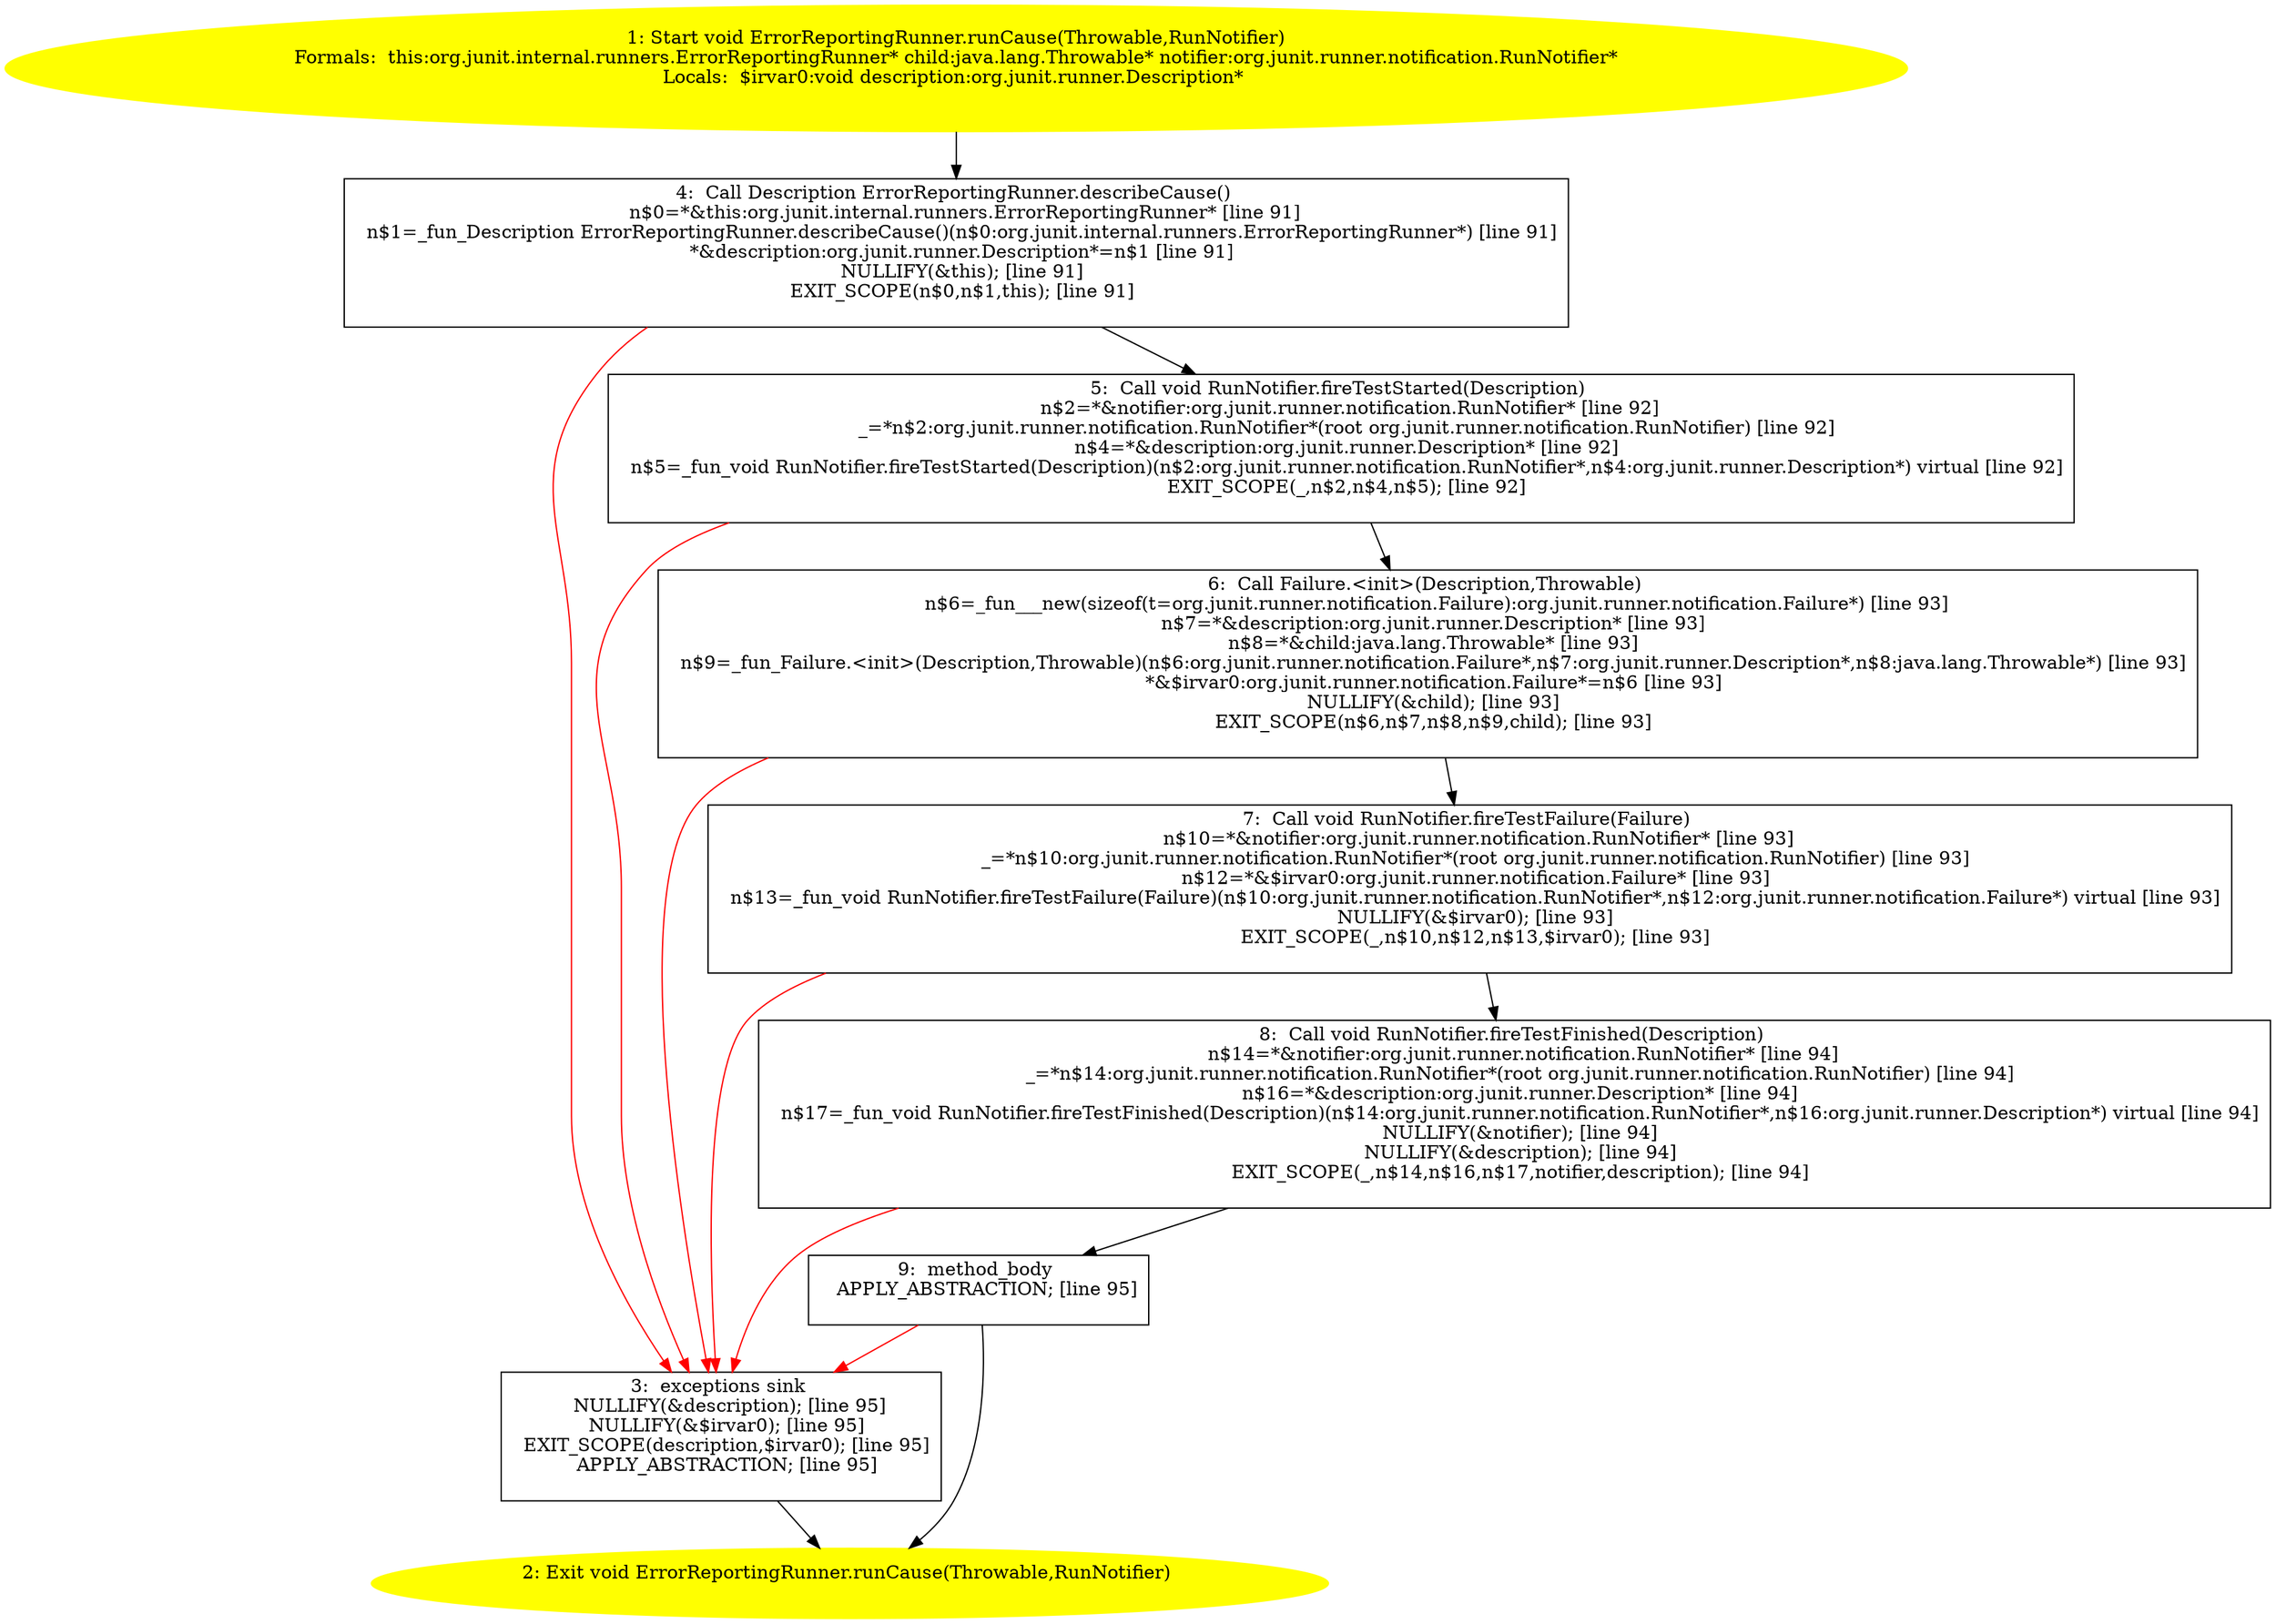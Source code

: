 /* @generated */
digraph cfg {
"org.junit.internal.runners.ErrorReportingRunner.runCause(java.lang.Throwable,org.junit.runner.notifi.841c1b3a49594de89556443093b6089f_1" [label="1: Start void ErrorReportingRunner.runCause(Throwable,RunNotifier)\nFormals:  this:org.junit.internal.runners.ErrorReportingRunner* child:java.lang.Throwable* notifier:org.junit.runner.notification.RunNotifier*\nLocals:  $irvar0:void description:org.junit.runner.Description* \n  " color=yellow style=filled]
	

	 "org.junit.internal.runners.ErrorReportingRunner.runCause(java.lang.Throwable,org.junit.runner.notifi.841c1b3a49594de89556443093b6089f_1" -> "org.junit.internal.runners.ErrorReportingRunner.runCause(java.lang.Throwable,org.junit.runner.notifi.841c1b3a49594de89556443093b6089f_4" ;
"org.junit.internal.runners.ErrorReportingRunner.runCause(java.lang.Throwable,org.junit.runner.notifi.841c1b3a49594de89556443093b6089f_2" [label="2: Exit void ErrorReportingRunner.runCause(Throwable,RunNotifier) \n  " color=yellow style=filled]
	

"org.junit.internal.runners.ErrorReportingRunner.runCause(java.lang.Throwable,org.junit.runner.notifi.841c1b3a49594de89556443093b6089f_3" [label="3:  exceptions sink \n   NULLIFY(&description); [line 95]\n  NULLIFY(&$irvar0); [line 95]\n  EXIT_SCOPE(description,$irvar0); [line 95]\n  APPLY_ABSTRACTION; [line 95]\n " shape="box"]
	

	 "org.junit.internal.runners.ErrorReportingRunner.runCause(java.lang.Throwable,org.junit.runner.notifi.841c1b3a49594de89556443093b6089f_3" -> "org.junit.internal.runners.ErrorReportingRunner.runCause(java.lang.Throwable,org.junit.runner.notifi.841c1b3a49594de89556443093b6089f_2" ;
"org.junit.internal.runners.ErrorReportingRunner.runCause(java.lang.Throwable,org.junit.runner.notifi.841c1b3a49594de89556443093b6089f_4" [label="4:  Call Description ErrorReportingRunner.describeCause() \n   n$0=*&this:org.junit.internal.runners.ErrorReportingRunner* [line 91]\n  n$1=_fun_Description ErrorReportingRunner.describeCause()(n$0:org.junit.internal.runners.ErrorReportingRunner*) [line 91]\n  *&description:org.junit.runner.Description*=n$1 [line 91]\n  NULLIFY(&this); [line 91]\n  EXIT_SCOPE(n$0,n$1,this); [line 91]\n " shape="box"]
	

	 "org.junit.internal.runners.ErrorReportingRunner.runCause(java.lang.Throwable,org.junit.runner.notifi.841c1b3a49594de89556443093b6089f_4" -> "org.junit.internal.runners.ErrorReportingRunner.runCause(java.lang.Throwable,org.junit.runner.notifi.841c1b3a49594de89556443093b6089f_5" ;
	 "org.junit.internal.runners.ErrorReportingRunner.runCause(java.lang.Throwable,org.junit.runner.notifi.841c1b3a49594de89556443093b6089f_4" -> "org.junit.internal.runners.ErrorReportingRunner.runCause(java.lang.Throwable,org.junit.runner.notifi.841c1b3a49594de89556443093b6089f_3" [color="red" ];
"org.junit.internal.runners.ErrorReportingRunner.runCause(java.lang.Throwable,org.junit.runner.notifi.841c1b3a49594de89556443093b6089f_5" [label="5:  Call void RunNotifier.fireTestStarted(Description) \n   n$2=*&notifier:org.junit.runner.notification.RunNotifier* [line 92]\n  _=*n$2:org.junit.runner.notification.RunNotifier*(root org.junit.runner.notification.RunNotifier) [line 92]\n  n$4=*&description:org.junit.runner.Description* [line 92]\n  n$5=_fun_void RunNotifier.fireTestStarted(Description)(n$2:org.junit.runner.notification.RunNotifier*,n$4:org.junit.runner.Description*) virtual [line 92]\n  EXIT_SCOPE(_,n$2,n$4,n$5); [line 92]\n " shape="box"]
	

	 "org.junit.internal.runners.ErrorReportingRunner.runCause(java.lang.Throwable,org.junit.runner.notifi.841c1b3a49594de89556443093b6089f_5" -> "org.junit.internal.runners.ErrorReportingRunner.runCause(java.lang.Throwable,org.junit.runner.notifi.841c1b3a49594de89556443093b6089f_6" ;
	 "org.junit.internal.runners.ErrorReportingRunner.runCause(java.lang.Throwable,org.junit.runner.notifi.841c1b3a49594de89556443093b6089f_5" -> "org.junit.internal.runners.ErrorReportingRunner.runCause(java.lang.Throwable,org.junit.runner.notifi.841c1b3a49594de89556443093b6089f_3" [color="red" ];
"org.junit.internal.runners.ErrorReportingRunner.runCause(java.lang.Throwable,org.junit.runner.notifi.841c1b3a49594de89556443093b6089f_6" [label="6:  Call Failure.<init>(Description,Throwable) \n   n$6=_fun___new(sizeof(t=org.junit.runner.notification.Failure):org.junit.runner.notification.Failure*) [line 93]\n  n$7=*&description:org.junit.runner.Description* [line 93]\n  n$8=*&child:java.lang.Throwable* [line 93]\n  n$9=_fun_Failure.<init>(Description,Throwable)(n$6:org.junit.runner.notification.Failure*,n$7:org.junit.runner.Description*,n$8:java.lang.Throwable*) [line 93]\n  *&$irvar0:org.junit.runner.notification.Failure*=n$6 [line 93]\n  NULLIFY(&child); [line 93]\n  EXIT_SCOPE(n$6,n$7,n$8,n$9,child); [line 93]\n " shape="box"]
	

	 "org.junit.internal.runners.ErrorReportingRunner.runCause(java.lang.Throwable,org.junit.runner.notifi.841c1b3a49594de89556443093b6089f_6" -> "org.junit.internal.runners.ErrorReportingRunner.runCause(java.lang.Throwable,org.junit.runner.notifi.841c1b3a49594de89556443093b6089f_7" ;
	 "org.junit.internal.runners.ErrorReportingRunner.runCause(java.lang.Throwable,org.junit.runner.notifi.841c1b3a49594de89556443093b6089f_6" -> "org.junit.internal.runners.ErrorReportingRunner.runCause(java.lang.Throwable,org.junit.runner.notifi.841c1b3a49594de89556443093b6089f_3" [color="red" ];
"org.junit.internal.runners.ErrorReportingRunner.runCause(java.lang.Throwable,org.junit.runner.notifi.841c1b3a49594de89556443093b6089f_7" [label="7:  Call void RunNotifier.fireTestFailure(Failure) \n   n$10=*&notifier:org.junit.runner.notification.RunNotifier* [line 93]\n  _=*n$10:org.junit.runner.notification.RunNotifier*(root org.junit.runner.notification.RunNotifier) [line 93]\n  n$12=*&$irvar0:org.junit.runner.notification.Failure* [line 93]\n  n$13=_fun_void RunNotifier.fireTestFailure(Failure)(n$10:org.junit.runner.notification.RunNotifier*,n$12:org.junit.runner.notification.Failure*) virtual [line 93]\n  NULLIFY(&$irvar0); [line 93]\n  EXIT_SCOPE(_,n$10,n$12,n$13,$irvar0); [line 93]\n " shape="box"]
	

	 "org.junit.internal.runners.ErrorReportingRunner.runCause(java.lang.Throwable,org.junit.runner.notifi.841c1b3a49594de89556443093b6089f_7" -> "org.junit.internal.runners.ErrorReportingRunner.runCause(java.lang.Throwable,org.junit.runner.notifi.841c1b3a49594de89556443093b6089f_8" ;
	 "org.junit.internal.runners.ErrorReportingRunner.runCause(java.lang.Throwable,org.junit.runner.notifi.841c1b3a49594de89556443093b6089f_7" -> "org.junit.internal.runners.ErrorReportingRunner.runCause(java.lang.Throwable,org.junit.runner.notifi.841c1b3a49594de89556443093b6089f_3" [color="red" ];
"org.junit.internal.runners.ErrorReportingRunner.runCause(java.lang.Throwable,org.junit.runner.notifi.841c1b3a49594de89556443093b6089f_8" [label="8:  Call void RunNotifier.fireTestFinished(Description) \n   n$14=*&notifier:org.junit.runner.notification.RunNotifier* [line 94]\n  _=*n$14:org.junit.runner.notification.RunNotifier*(root org.junit.runner.notification.RunNotifier) [line 94]\n  n$16=*&description:org.junit.runner.Description* [line 94]\n  n$17=_fun_void RunNotifier.fireTestFinished(Description)(n$14:org.junit.runner.notification.RunNotifier*,n$16:org.junit.runner.Description*) virtual [line 94]\n  NULLIFY(&notifier); [line 94]\n  NULLIFY(&description); [line 94]\n  EXIT_SCOPE(_,n$14,n$16,n$17,notifier,description); [line 94]\n " shape="box"]
	

	 "org.junit.internal.runners.ErrorReportingRunner.runCause(java.lang.Throwable,org.junit.runner.notifi.841c1b3a49594de89556443093b6089f_8" -> "org.junit.internal.runners.ErrorReportingRunner.runCause(java.lang.Throwable,org.junit.runner.notifi.841c1b3a49594de89556443093b6089f_9" ;
	 "org.junit.internal.runners.ErrorReportingRunner.runCause(java.lang.Throwable,org.junit.runner.notifi.841c1b3a49594de89556443093b6089f_8" -> "org.junit.internal.runners.ErrorReportingRunner.runCause(java.lang.Throwable,org.junit.runner.notifi.841c1b3a49594de89556443093b6089f_3" [color="red" ];
"org.junit.internal.runners.ErrorReportingRunner.runCause(java.lang.Throwable,org.junit.runner.notifi.841c1b3a49594de89556443093b6089f_9" [label="9:  method_body \n   APPLY_ABSTRACTION; [line 95]\n " shape="box"]
	

	 "org.junit.internal.runners.ErrorReportingRunner.runCause(java.lang.Throwable,org.junit.runner.notifi.841c1b3a49594de89556443093b6089f_9" -> "org.junit.internal.runners.ErrorReportingRunner.runCause(java.lang.Throwable,org.junit.runner.notifi.841c1b3a49594de89556443093b6089f_2" ;
	 "org.junit.internal.runners.ErrorReportingRunner.runCause(java.lang.Throwable,org.junit.runner.notifi.841c1b3a49594de89556443093b6089f_9" -> "org.junit.internal.runners.ErrorReportingRunner.runCause(java.lang.Throwable,org.junit.runner.notifi.841c1b3a49594de89556443093b6089f_3" [color="red" ];
}

